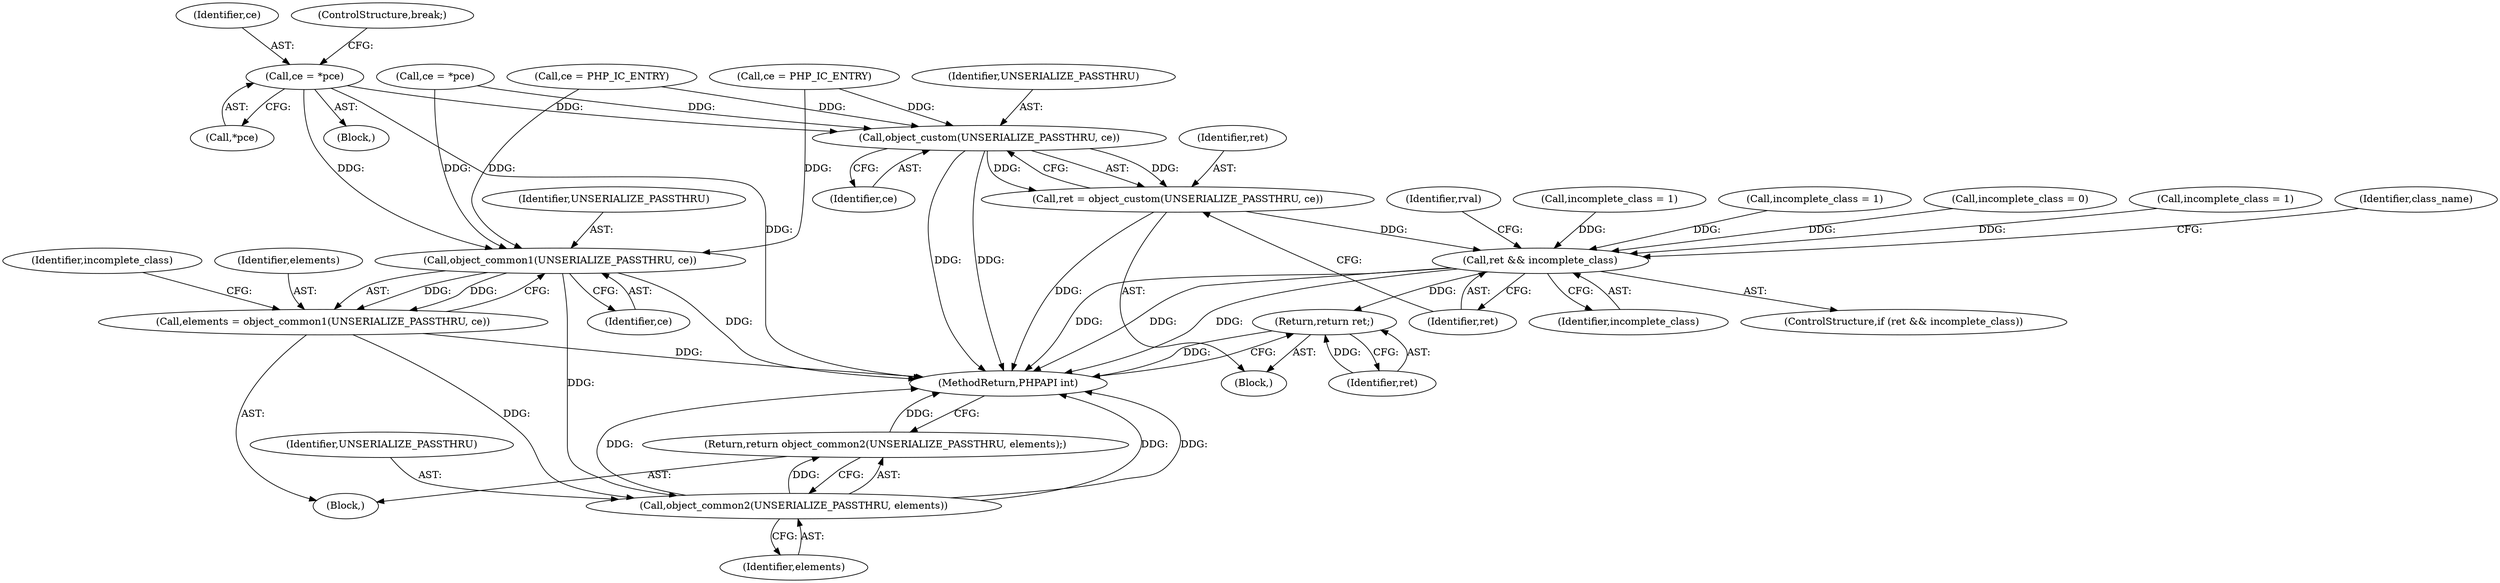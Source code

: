 digraph "0_php-src_16b3003ffc6393e250f069aa28a78dc5a2c064b2_0@pointer" {
"1000594" [label="(Call,ce = *pce)"];
"1000737" [label="(Call,object_custom(UNSERIALIZE_PASSTHRU, ce))"];
"1000735" [label="(Call,ret = object_custom(UNSERIALIZE_PASSTHRU, ce))"];
"1000741" [label="(Call,ret && incomplete_class)"];
"1000752" [label="(Return,return ret;)"];
"1000756" [label="(Call,object_common1(UNSERIALIZE_PASSTHRU, ce))"];
"1000754" [label="(Call,elements = object_common1(UNSERIALIZE_PASSTHRU, ce))"];
"1000770" [label="(Call,object_common2(UNSERIALIZE_PASSTHRU, elements))"];
"1000769" [label="(Return,return object_common2(UNSERIALIZE_PASSTHRU, elements);)"];
"1000458" [label="(Call,incomplete_class = 0)"];
"1000760" [label="(Identifier,incomplete_class)"];
"1000755" [label="(Identifier,elements)"];
"1000596" [label="(Call,*pce)"];
"1000708" [label="(Call,incomplete_class = 1)"];
"1000741" [label="(Call,ret && incomplete_class)"];
"1000752" [label="(Return,return ret;)"];
"1000751" [label="(Identifier,class_name)"];
"1000448" [label="(Block,)"];
"1000753" [label="(Identifier,ret)"];
"1000737" [label="(Call,object_custom(UNSERIALIZE_PASSTHRU, ce))"];
"1000754" [label="(Call,elements = object_common1(UNSERIALIZE_PASSTHRU, ce))"];
"1000595" [label="(Identifier,ce)"];
"1000626" [label="(Call,ce = PHP_IC_ENTRY)"];
"1000747" [label="(Identifier,rval)"];
"1000673" [label="(Call,ce = PHP_IC_ENTRY)"];
"1000771" [label="(Identifier,UNSERIALIZE_PASSTHRU)"];
"1000756" [label="(Call,object_common1(UNSERIALIZE_PASSTHRU, ce))"];
"1000742" [label="(Identifier,ret)"];
"1000757" [label="(Identifier,UNSERIALIZE_PASSTHRU)"];
"1000582" [label="(Block,)"];
"1000623" [label="(Call,incomplete_class = 1)"];
"1000769" [label="(Return,return object_common2(UNSERIALIZE_PASSTHRU, elements);)"];
"1000772" [label="(Identifier,elements)"];
"1000735" [label="(Call,ret = object_custom(UNSERIALIZE_PASSTHRU, ce))"];
"1000736" [label="(Identifier,ret)"];
"1000738" [label="(Identifier,UNSERIALIZE_PASSTHRU)"];
"1002403" [label="(MethodReturn,PHPAPI int)"];
"1000670" [label="(Call,incomplete_class = 1)"];
"1000715" [label="(Call,ce = *pce)"];
"1000743" [label="(Identifier,incomplete_class)"];
"1000598" [label="(ControlStructure,break;)"];
"1000758" [label="(Identifier,ce)"];
"1000770" [label="(Call,object_common2(UNSERIALIZE_PASSTHRU, elements))"];
"1000739" [label="(Identifier,ce)"];
"1000740" [label="(ControlStructure,if (ret && incomplete_class))"];
"1000733" [label="(Block,)"];
"1000594" [label="(Call,ce = *pce)"];
"1000594" -> "1000582"  [label="AST: "];
"1000594" -> "1000596"  [label="CFG: "];
"1000595" -> "1000594"  [label="AST: "];
"1000596" -> "1000594"  [label="AST: "];
"1000598" -> "1000594"  [label="CFG: "];
"1000594" -> "1002403"  [label="DDG: "];
"1000594" -> "1000737"  [label="DDG: "];
"1000594" -> "1000756"  [label="DDG: "];
"1000737" -> "1000735"  [label="AST: "];
"1000737" -> "1000739"  [label="CFG: "];
"1000738" -> "1000737"  [label="AST: "];
"1000739" -> "1000737"  [label="AST: "];
"1000735" -> "1000737"  [label="CFG: "];
"1000737" -> "1002403"  [label="DDG: "];
"1000737" -> "1002403"  [label="DDG: "];
"1000737" -> "1000735"  [label="DDG: "];
"1000737" -> "1000735"  [label="DDG: "];
"1000715" -> "1000737"  [label="DDG: "];
"1000626" -> "1000737"  [label="DDG: "];
"1000673" -> "1000737"  [label="DDG: "];
"1000735" -> "1000733"  [label="AST: "];
"1000736" -> "1000735"  [label="AST: "];
"1000742" -> "1000735"  [label="CFG: "];
"1000735" -> "1002403"  [label="DDG: "];
"1000735" -> "1000741"  [label="DDG: "];
"1000741" -> "1000740"  [label="AST: "];
"1000741" -> "1000742"  [label="CFG: "];
"1000741" -> "1000743"  [label="CFG: "];
"1000742" -> "1000741"  [label="AST: "];
"1000743" -> "1000741"  [label="AST: "];
"1000747" -> "1000741"  [label="CFG: "];
"1000751" -> "1000741"  [label="CFG: "];
"1000741" -> "1002403"  [label="DDG: "];
"1000741" -> "1002403"  [label="DDG: "];
"1000741" -> "1002403"  [label="DDG: "];
"1000708" -> "1000741"  [label="DDG: "];
"1000458" -> "1000741"  [label="DDG: "];
"1000623" -> "1000741"  [label="DDG: "];
"1000670" -> "1000741"  [label="DDG: "];
"1000741" -> "1000752"  [label="DDG: "];
"1000752" -> "1000733"  [label="AST: "];
"1000752" -> "1000753"  [label="CFG: "];
"1000753" -> "1000752"  [label="AST: "];
"1002403" -> "1000752"  [label="CFG: "];
"1000752" -> "1002403"  [label="DDG: "];
"1000753" -> "1000752"  [label="DDG: "];
"1000756" -> "1000754"  [label="AST: "];
"1000756" -> "1000758"  [label="CFG: "];
"1000757" -> "1000756"  [label="AST: "];
"1000758" -> "1000756"  [label="AST: "];
"1000754" -> "1000756"  [label="CFG: "];
"1000756" -> "1002403"  [label="DDG: "];
"1000756" -> "1000754"  [label="DDG: "];
"1000756" -> "1000754"  [label="DDG: "];
"1000715" -> "1000756"  [label="DDG: "];
"1000626" -> "1000756"  [label="DDG: "];
"1000673" -> "1000756"  [label="DDG: "];
"1000756" -> "1000770"  [label="DDG: "];
"1000754" -> "1000448"  [label="AST: "];
"1000755" -> "1000754"  [label="AST: "];
"1000760" -> "1000754"  [label="CFG: "];
"1000754" -> "1002403"  [label="DDG: "];
"1000754" -> "1000770"  [label="DDG: "];
"1000770" -> "1000769"  [label="AST: "];
"1000770" -> "1000772"  [label="CFG: "];
"1000771" -> "1000770"  [label="AST: "];
"1000772" -> "1000770"  [label="AST: "];
"1000769" -> "1000770"  [label="CFG: "];
"1000770" -> "1002403"  [label="DDG: "];
"1000770" -> "1002403"  [label="DDG: "];
"1000770" -> "1002403"  [label="DDG: "];
"1000770" -> "1000769"  [label="DDG: "];
"1000769" -> "1000448"  [label="AST: "];
"1002403" -> "1000769"  [label="CFG: "];
"1000769" -> "1002403"  [label="DDG: "];
}
